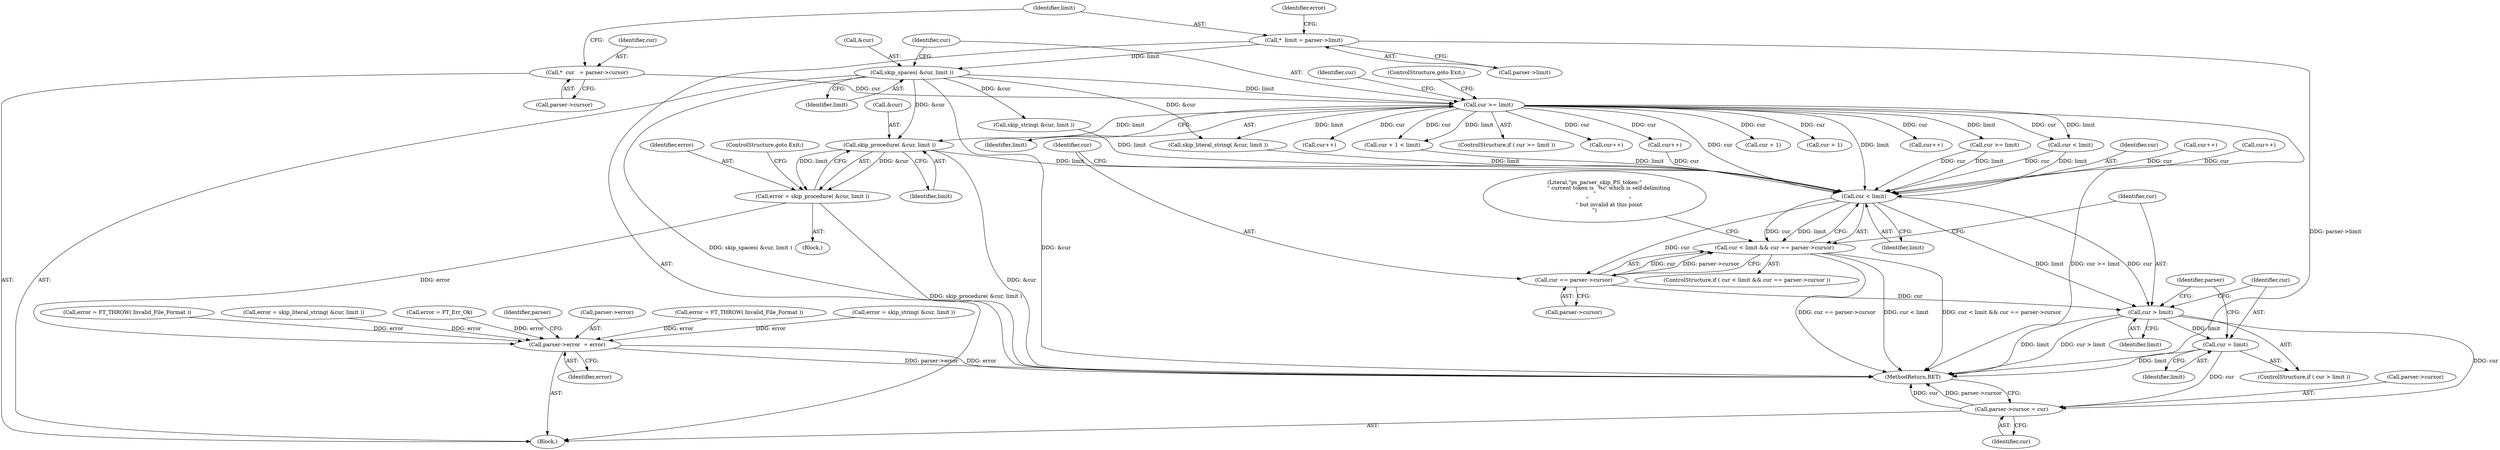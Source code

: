 digraph "0_savannah_db5a4a9ae7b0048f033361744421da8569642f73@pointer" {
"1000164" [label="(Call,skip_procedure( &cur, limit ))"];
"1000133" [label="(Call,skip_spaces( &cur, limit ))"];
"1000124" [label="(Call,*  limit = parser->limit)"];
"1000138" [label="(Call,cur >= limit)"];
"1000118" [label="(Call,*  cur   = parser->cursor)"];
"1000162" [label="(Call,error = skip_procedure( &cur, limit ))"];
"1000289" [label="(Call,parser->error  = error)"];
"1000264" [label="(Call,cur < limit)"];
"1000263" [label="(Call,cur < limit && cur == parser->cursor)"];
"1000267" [label="(Call,cur == parser->cursor)"];
"1000283" [label="(Call,cur > limit)"];
"1000286" [label="(Call,cur = limit)"];
"1000294" [label="(Call,parser->cursor = cur)"];
"1000268" [label="(Identifier,cur)"];
"1000119" [label="(Identifier,cur)"];
"1000224" [label="(Call,cur >= limit)"];
"1000263" [label="(Call,cur < limit && cur == parser->cursor)"];
"1000138" [label="(Call,cur >= limit)"];
"1000197" [label="(Call,cur + 1)"];
"1000269" [label="(Call,parser->cursor)"];
"1000288" [label="(Identifier,limit)"];
"1000295" [label="(Call,parser->cursor)"];
"1000116" [label="(Block,)"];
"1000146" [label="(Identifier,cur)"];
"1000191" [label="(Call,cur + 1)"];
"1000163" [label="(Identifier,error)"];
"1000161" [label="(Block,)"];
"1000265" [label="(Identifier,cur)"];
"1000175" [label="(Call,error = skip_literal_string( &cur, limit ))"];
"1000250" [label="(Call,cur < limit)"];
"1000162" [label="(Call,error = skip_procedure( &cur, limit ))"];
"1000294" [label="(Call,parser->cursor = cur)"];
"1000177" [label="(Call,skip_literal_string( &cur, limit ))"];
"1000130" [label="(Call,error = FT_Err_Ok)"];
"1000266" [label="(Identifier,limit)"];
"1000204" [label="(Call,cur++)"];
"1000286" [label="(Call,cur = limit)"];
"1000247" [label="(Call,cur++)"];
"1000136" [label="(Identifier,limit)"];
"1000209" [label="(Call,skip_string( &cur, limit ))"];
"1000125" [label="(Identifier,limit)"];
"1000296" [label="(Identifier,parser)"];
"1000291" [label="(Identifier,parser)"];
"1000165" [label="(Call,&cur)"];
"1000168" [label="(ControlStructure,goto Exit;)"];
"1000140" [label="(Identifier,limit)"];
"1000275" [label="(Literal,\"ps_parser_skip_PS_token:\"\n                 \" current token is `%c' which is self-delimiting\n\"\n                 \"                        \"\n                 \" but invalid at this point\n\")"];
"1000283" [label="(Call,cur > limit)"];
"1000264" [label="(Call,cur < limit)"];
"1000299" [label="(MethodReturn,RET)"];
"1000167" [label="(Identifier,limit)"];
"1000290" [label="(Call,parser->error)"];
"1000134" [label="(Call,&cur)"];
"1000262" [label="(ControlStructure,if ( cur < limit && cur == parser->cursor ))"];
"1000131" [label="(Identifier,error)"];
"1000239" [label="(Call,cur++)"];
"1000282" [label="(ControlStructure,if ( cur > limit ))"];
"1000133" [label="(Call,skip_spaces( &cur, limit ))"];
"1000278" [label="(Call,error = FT_THROW( Invalid_File_Format ))"];
"1000164" [label="(Call,skip_procedure( &cur, limit ))"];
"1000289" [label="(Call,parser->error  = error)"];
"1000190" [label="(Call,cur + 1 < limit)"];
"1000141" [label="(ControlStructure,goto Exit;)"];
"1000284" [label="(Identifier,cur)"];
"1000220" [label="(Call,cur++)"];
"1000153" [label="(Call,cur++)"];
"1000287" [label="(Identifier,cur)"];
"1000126" [label="(Call,parser->limit)"];
"1000285" [label="(Identifier,limit)"];
"1000139" [label="(Identifier,cur)"];
"1000120" [label="(Call,parser->cursor)"];
"1000207" [label="(Call,error = skip_string( &cur, limit ))"];
"1000118" [label="(Call,*  cur   = parser->cursor)"];
"1000267" [label="(Call,cur == parser->cursor)"];
"1000137" [label="(ControlStructure,if ( cur >= limit ))"];
"1000298" [label="(Identifier,cur)"];
"1000293" [label="(Identifier,error)"];
"1000234" [label="(Call,error = FT_THROW( Invalid_File_Format ))"];
"1000124" [label="(Call,*  limit = parser->limit)"];
"1000202" [label="(Call,cur++)"];
"1000164" -> "1000162"  [label="AST: "];
"1000164" -> "1000167"  [label="CFG: "];
"1000165" -> "1000164"  [label="AST: "];
"1000167" -> "1000164"  [label="AST: "];
"1000162" -> "1000164"  [label="CFG: "];
"1000164" -> "1000299"  [label="DDG: &cur"];
"1000164" -> "1000162"  [label="DDG: &cur"];
"1000164" -> "1000162"  [label="DDG: limit"];
"1000133" -> "1000164"  [label="DDG: &cur"];
"1000138" -> "1000164"  [label="DDG: limit"];
"1000164" -> "1000264"  [label="DDG: limit"];
"1000133" -> "1000116"  [label="AST: "];
"1000133" -> "1000136"  [label="CFG: "];
"1000134" -> "1000133"  [label="AST: "];
"1000136" -> "1000133"  [label="AST: "];
"1000139" -> "1000133"  [label="CFG: "];
"1000133" -> "1000299"  [label="DDG: skip_spaces( &cur, limit )"];
"1000133" -> "1000299"  [label="DDG: &cur"];
"1000124" -> "1000133"  [label="DDG: limit"];
"1000133" -> "1000138"  [label="DDG: limit"];
"1000133" -> "1000177"  [label="DDG: &cur"];
"1000133" -> "1000209"  [label="DDG: &cur"];
"1000124" -> "1000116"  [label="AST: "];
"1000124" -> "1000126"  [label="CFG: "];
"1000125" -> "1000124"  [label="AST: "];
"1000126" -> "1000124"  [label="AST: "];
"1000131" -> "1000124"  [label="CFG: "];
"1000124" -> "1000299"  [label="DDG: parser->limit"];
"1000138" -> "1000137"  [label="AST: "];
"1000138" -> "1000140"  [label="CFG: "];
"1000139" -> "1000138"  [label="AST: "];
"1000140" -> "1000138"  [label="AST: "];
"1000141" -> "1000138"  [label="CFG: "];
"1000146" -> "1000138"  [label="CFG: "];
"1000138" -> "1000299"  [label="DDG: cur >= limit"];
"1000118" -> "1000138"  [label="DDG: cur"];
"1000138" -> "1000153"  [label="DDG: cur"];
"1000138" -> "1000177"  [label="DDG: limit"];
"1000138" -> "1000190"  [label="DDG: cur"];
"1000138" -> "1000190"  [label="DDG: limit"];
"1000138" -> "1000191"  [label="DDG: cur"];
"1000138" -> "1000197"  [label="DDG: cur"];
"1000138" -> "1000202"  [label="DDG: cur"];
"1000138" -> "1000220"  [label="DDG: cur"];
"1000138" -> "1000224"  [label="DDG: limit"];
"1000138" -> "1000247"  [label="DDG: cur"];
"1000138" -> "1000250"  [label="DDG: cur"];
"1000138" -> "1000250"  [label="DDG: limit"];
"1000138" -> "1000264"  [label="DDG: cur"];
"1000138" -> "1000264"  [label="DDG: limit"];
"1000118" -> "1000116"  [label="AST: "];
"1000118" -> "1000120"  [label="CFG: "];
"1000119" -> "1000118"  [label="AST: "];
"1000120" -> "1000118"  [label="AST: "];
"1000125" -> "1000118"  [label="CFG: "];
"1000162" -> "1000161"  [label="AST: "];
"1000163" -> "1000162"  [label="AST: "];
"1000168" -> "1000162"  [label="CFG: "];
"1000162" -> "1000299"  [label="DDG: skip_procedure( &cur, limit )"];
"1000162" -> "1000289"  [label="DDG: error"];
"1000289" -> "1000116"  [label="AST: "];
"1000289" -> "1000293"  [label="CFG: "];
"1000290" -> "1000289"  [label="AST: "];
"1000293" -> "1000289"  [label="AST: "];
"1000296" -> "1000289"  [label="CFG: "];
"1000289" -> "1000299"  [label="DDG: parser->error"];
"1000289" -> "1000299"  [label="DDG: error"];
"1000234" -> "1000289"  [label="DDG: error"];
"1000278" -> "1000289"  [label="DDG: error"];
"1000130" -> "1000289"  [label="DDG: error"];
"1000207" -> "1000289"  [label="DDG: error"];
"1000175" -> "1000289"  [label="DDG: error"];
"1000264" -> "1000263"  [label="AST: "];
"1000264" -> "1000266"  [label="CFG: "];
"1000265" -> "1000264"  [label="AST: "];
"1000266" -> "1000264"  [label="AST: "];
"1000268" -> "1000264"  [label="CFG: "];
"1000263" -> "1000264"  [label="CFG: "];
"1000264" -> "1000263"  [label="DDG: cur"];
"1000264" -> "1000263"  [label="DDG: limit"];
"1000224" -> "1000264"  [label="DDG: cur"];
"1000224" -> "1000264"  [label="DDG: limit"];
"1000250" -> "1000264"  [label="DDG: cur"];
"1000250" -> "1000264"  [label="DDG: limit"];
"1000239" -> "1000264"  [label="DDG: cur"];
"1000153" -> "1000264"  [label="DDG: cur"];
"1000204" -> "1000264"  [label="DDG: cur"];
"1000190" -> "1000264"  [label="DDG: limit"];
"1000177" -> "1000264"  [label="DDG: limit"];
"1000209" -> "1000264"  [label="DDG: limit"];
"1000264" -> "1000267"  [label="DDG: cur"];
"1000264" -> "1000283"  [label="DDG: cur"];
"1000264" -> "1000283"  [label="DDG: limit"];
"1000263" -> "1000262"  [label="AST: "];
"1000263" -> "1000267"  [label="CFG: "];
"1000267" -> "1000263"  [label="AST: "];
"1000275" -> "1000263"  [label="CFG: "];
"1000284" -> "1000263"  [label="CFG: "];
"1000263" -> "1000299"  [label="DDG: cur == parser->cursor"];
"1000263" -> "1000299"  [label="DDG: cur < limit"];
"1000263" -> "1000299"  [label="DDG: cur < limit && cur == parser->cursor"];
"1000267" -> "1000263"  [label="DDG: cur"];
"1000267" -> "1000263"  [label="DDG: parser->cursor"];
"1000267" -> "1000269"  [label="CFG: "];
"1000268" -> "1000267"  [label="AST: "];
"1000269" -> "1000267"  [label="AST: "];
"1000267" -> "1000283"  [label="DDG: cur"];
"1000283" -> "1000282"  [label="AST: "];
"1000283" -> "1000285"  [label="CFG: "];
"1000284" -> "1000283"  [label="AST: "];
"1000285" -> "1000283"  [label="AST: "];
"1000287" -> "1000283"  [label="CFG: "];
"1000291" -> "1000283"  [label="CFG: "];
"1000283" -> "1000299"  [label="DDG: limit"];
"1000283" -> "1000299"  [label="DDG: cur > limit"];
"1000283" -> "1000286"  [label="DDG: limit"];
"1000283" -> "1000294"  [label="DDG: cur"];
"1000286" -> "1000282"  [label="AST: "];
"1000286" -> "1000288"  [label="CFG: "];
"1000287" -> "1000286"  [label="AST: "];
"1000288" -> "1000286"  [label="AST: "];
"1000291" -> "1000286"  [label="CFG: "];
"1000286" -> "1000299"  [label="DDG: limit"];
"1000286" -> "1000294"  [label="DDG: cur"];
"1000294" -> "1000116"  [label="AST: "];
"1000294" -> "1000298"  [label="CFG: "];
"1000295" -> "1000294"  [label="AST: "];
"1000298" -> "1000294"  [label="AST: "];
"1000299" -> "1000294"  [label="CFG: "];
"1000294" -> "1000299"  [label="DDG: cur"];
"1000294" -> "1000299"  [label="DDG: parser->cursor"];
}

